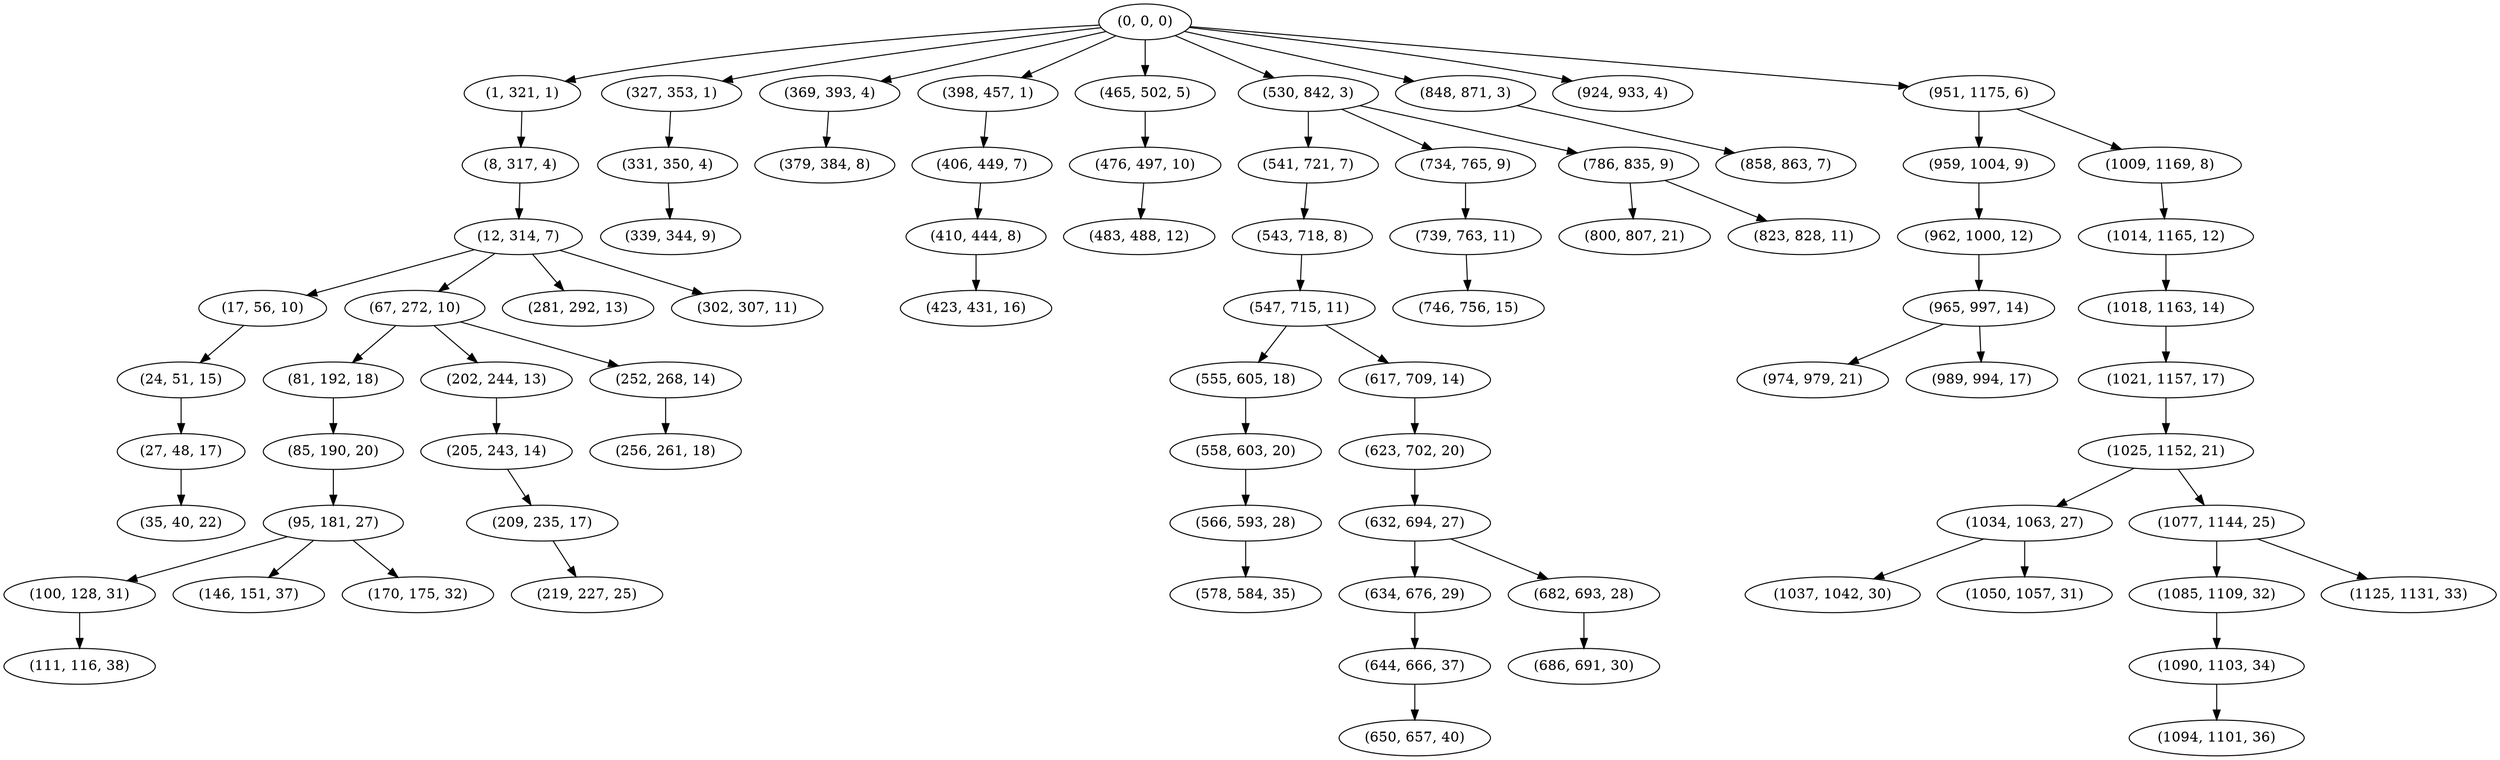 digraph tree {
    "(0, 0, 0)";
    "(1, 321, 1)";
    "(8, 317, 4)";
    "(12, 314, 7)";
    "(17, 56, 10)";
    "(24, 51, 15)";
    "(27, 48, 17)";
    "(35, 40, 22)";
    "(67, 272, 10)";
    "(81, 192, 18)";
    "(85, 190, 20)";
    "(95, 181, 27)";
    "(100, 128, 31)";
    "(111, 116, 38)";
    "(146, 151, 37)";
    "(170, 175, 32)";
    "(202, 244, 13)";
    "(205, 243, 14)";
    "(209, 235, 17)";
    "(219, 227, 25)";
    "(252, 268, 14)";
    "(256, 261, 18)";
    "(281, 292, 13)";
    "(302, 307, 11)";
    "(327, 353, 1)";
    "(331, 350, 4)";
    "(339, 344, 9)";
    "(369, 393, 4)";
    "(379, 384, 8)";
    "(398, 457, 1)";
    "(406, 449, 7)";
    "(410, 444, 8)";
    "(423, 431, 16)";
    "(465, 502, 5)";
    "(476, 497, 10)";
    "(483, 488, 12)";
    "(530, 842, 3)";
    "(541, 721, 7)";
    "(543, 718, 8)";
    "(547, 715, 11)";
    "(555, 605, 18)";
    "(558, 603, 20)";
    "(566, 593, 28)";
    "(578, 584, 35)";
    "(617, 709, 14)";
    "(623, 702, 20)";
    "(632, 694, 27)";
    "(634, 676, 29)";
    "(644, 666, 37)";
    "(650, 657, 40)";
    "(682, 693, 28)";
    "(686, 691, 30)";
    "(734, 765, 9)";
    "(739, 763, 11)";
    "(746, 756, 15)";
    "(786, 835, 9)";
    "(800, 807, 21)";
    "(823, 828, 11)";
    "(848, 871, 3)";
    "(858, 863, 7)";
    "(924, 933, 4)";
    "(951, 1175, 6)";
    "(959, 1004, 9)";
    "(962, 1000, 12)";
    "(965, 997, 14)";
    "(974, 979, 21)";
    "(989, 994, 17)";
    "(1009, 1169, 8)";
    "(1014, 1165, 12)";
    "(1018, 1163, 14)";
    "(1021, 1157, 17)";
    "(1025, 1152, 21)";
    "(1034, 1063, 27)";
    "(1037, 1042, 30)";
    "(1050, 1057, 31)";
    "(1077, 1144, 25)";
    "(1085, 1109, 32)";
    "(1090, 1103, 34)";
    "(1094, 1101, 36)";
    "(1125, 1131, 33)";
    "(0, 0, 0)" -> "(1, 321, 1)";
    "(0, 0, 0)" -> "(327, 353, 1)";
    "(0, 0, 0)" -> "(369, 393, 4)";
    "(0, 0, 0)" -> "(398, 457, 1)";
    "(0, 0, 0)" -> "(465, 502, 5)";
    "(0, 0, 0)" -> "(530, 842, 3)";
    "(0, 0, 0)" -> "(848, 871, 3)";
    "(0, 0, 0)" -> "(924, 933, 4)";
    "(0, 0, 0)" -> "(951, 1175, 6)";
    "(1, 321, 1)" -> "(8, 317, 4)";
    "(8, 317, 4)" -> "(12, 314, 7)";
    "(12, 314, 7)" -> "(17, 56, 10)";
    "(12, 314, 7)" -> "(67, 272, 10)";
    "(12, 314, 7)" -> "(281, 292, 13)";
    "(12, 314, 7)" -> "(302, 307, 11)";
    "(17, 56, 10)" -> "(24, 51, 15)";
    "(24, 51, 15)" -> "(27, 48, 17)";
    "(27, 48, 17)" -> "(35, 40, 22)";
    "(67, 272, 10)" -> "(81, 192, 18)";
    "(67, 272, 10)" -> "(202, 244, 13)";
    "(67, 272, 10)" -> "(252, 268, 14)";
    "(81, 192, 18)" -> "(85, 190, 20)";
    "(85, 190, 20)" -> "(95, 181, 27)";
    "(95, 181, 27)" -> "(100, 128, 31)";
    "(95, 181, 27)" -> "(146, 151, 37)";
    "(95, 181, 27)" -> "(170, 175, 32)";
    "(100, 128, 31)" -> "(111, 116, 38)";
    "(202, 244, 13)" -> "(205, 243, 14)";
    "(205, 243, 14)" -> "(209, 235, 17)";
    "(209, 235, 17)" -> "(219, 227, 25)";
    "(252, 268, 14)" -> "(256, 261, 18)";
    "(327, 353, 1)" -> "(331, 350, 4)";
    "(331, 350, 4)" -> "(339, 344, 9)";
    "(369, 393, 4)" -> "(379, 384, 8)";
    "(398, 457, 1)" -> "(406, 449, 7)";
    "(406, 449, 7)" -> "(410, 444, 8)";
    "(410, 444, 8)" -> "(423, 431, 16)";
    "(465, 502, 5)" -> "(476, 497, 10)";
    "(476, 497, 10)" -> "(483, 488, 12)";
    "(530, 842, 3)" -> "(541, 721, 7)";
    "(530, 842, 3)" -> "(734, 765, 9)";
    "(530, 842, 3)" -> "(786, 835, 9)";
    "(541, 721, 7)" -> "(543, 718, 8)";
    "(543, 718, 8)" -> "(547, 715, 11)";
    "(547, 715, 11)" -> "(555, 605, 18)";
    "(547, 715, 11)" -> "(617, 709, 14)";
    "(555, 605, 18)" -> "(558, 603, 20)";
    "(558, 603, 20)" -> "(566, 593, 28)";
    "(566, 593, 28)" -> "(578, 584, 35)";
    "(617, 709, 14)" -> "(623, 702, 20)";
    "(623, 702, 20)" -> "(632, 694, 27)";
    "(632, 694, 27)" -> "(634, 676, 29)";
    "(632, 694, 27)" -> "(682, 693, 28)";
    "(634, 676, 29)" -> "(644, 666, 37)";
    "(644, 666, 37)" -> "(650, 657, 40)";
    "(682, 693, 28)" -> "(686, 691, 30)";
    "(734, 765, 9)" -> "(739, 763, 11)";
    "(739, 763, 11)" -> "(746, 756, 15)";
    "(786, 835, 9)" -> "(800, 807, 21)";
    "(786, 835, 9)" -> "(823, 828, 11)";
    "(848, 871, 3)" -> "(858, 863, 7)";
    "(951, 1175, 6)" -> "(959, 1004, 9)";
    "(951, 1175, 6)" -> "(1009, 1169, 8)";
    "(959, 1004, 9)" -> "(962, 1000, 12)";
    "(962, 1000, 12)" -> "(965, 997, 14)";
    "(965, 997, 14)" -> "(974, 979, 21)";
    "(965, 997, 14)" -> "(989, 994, 17)";
    "(1009, 1169, 8)" -> "(1014, 1165, 12)";
    "(1014, 1165, 12)" -> "(1018, 1163, 14)";
    "(1018, 1163, 14)" -> "(1021, 1157, 17)";
    "(1021, 1157, 17)" -> "(1025, 1152, 21)";
    "(1025, 1152, 21)" -> "(1034, 1063, 27)";
    "(1025, 1152, 21)" -> "(1077, 1144, 25)";
    "(1034, 1063, 27)" -> "(1037, 1042, 30)";
    "(1034, 1063, 27)" -> "(1050, 1057, 31)";
    "(1077, 1144, 25)" -> "(1085, 1109, 32)";
    "(1077, 1144, 25)" -> "(1125, 1131, 33)";
    "(1085, 1109, 32)" -> "(1090, 1103, 34)";
    "(1090, 1103, 34)" -> "(1094, 1101, 36)";
}
